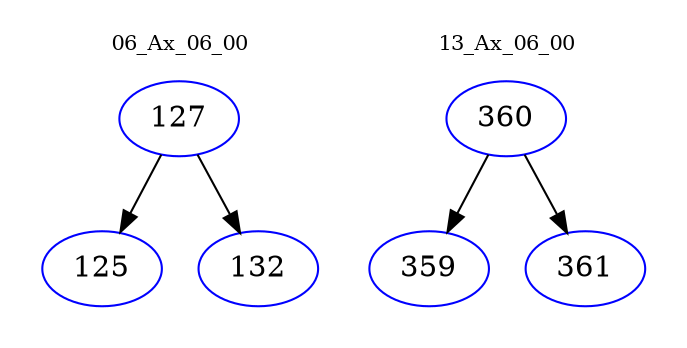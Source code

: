 digraph{
subgraph cluster_0 {
color = white
label = "06_Ax_06_00";
fontsize=10;
T0_127 [label="127", color="blue"]
T0_127 -> T0_125 [color="black"]
T0_125 [label="125", color="blue"]
T0_127 -> T0_132 [color="black"]
T0_132 [label="132", color="blue"]
}
subgraph cluster_1 {
color = white
label = "13_Ax_06_00";
fontsize=10;
T1_360 [label="360", color="blue"]
T1_360 -> T1_359 [color="black"]
T1_359 [label="359", color="blue"]
T1_360 -> T1_361 [color="black"]
T1_361 [label="361", color="blue"]
}
}

